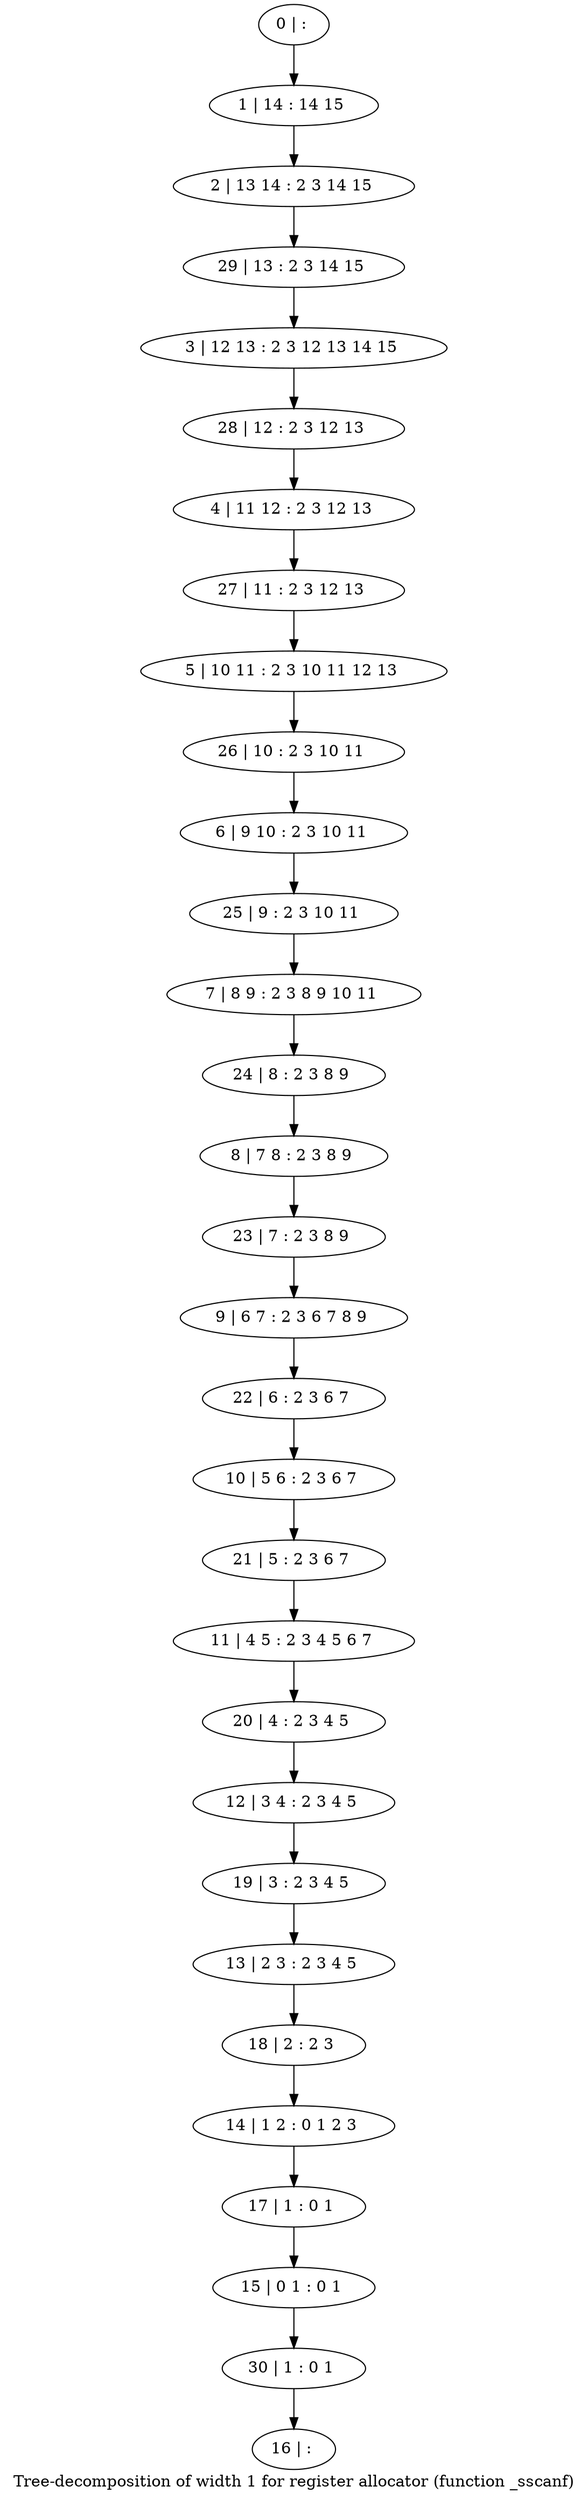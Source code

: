 digraph G {
graph [label="Tree-decomposition of width 1 for register allocator (function _sscanf)"]
0[label="0 | : "];
1[label="1 | 14 : 14 15 "];
2[label="2 | 13 14 : 2 3 14 15 "];
3[label="3 | 12 13 : 2 3 12 13 14 15 "];
4[label="4 | 11 12 : 2 3 12 13 "];
5[label="5 | 10 11 : 2 3 10 11 12 13 "];
6[label="6 | 9 10 : 2 3 10 11 "];
7[label="7 | 8 9 : 2 3 8 9 10 11 "];
8[label="8 | 7 8 : 2 3 8 9 "];
9[label="9 | 6 7 : 2 3 6 7 8 9 "];
10[label="10 | 5 6 : 2 3 6 7 "];
11[label="11 | 4 5 : 2 3 4 5 6 7 "];
12[label="12 | 3 4 : 2 3 4 5 "];
13[label="13 | 2 3 : 2 3 4 5 "];
14[label="14 | 1 2 : 0 1 2 3 "];
15[label="15 | 0 1 : 0 1 "];
16[label="16 | : "];
17[label="17 | 1 : 0 1 "];
18[label="18 | 2 : 2 3 "];
19[label="19 | 3 : 2 3 4 5 "];
20[label="20 | 4 : 2 3 4 5 "];
21[label="21 | 5 : 2 3 6 7 "];
22[label="22 | 6 : 2 3 6 7 "];
23[label="23 | 7 : 2 3 8 9 "];
24[label="24 | 8 : 2 3 8 9 "];
25[label="25 | 9 : 2 3 10 11 "];
26[label="26 | 10 : 2 3 10 11 "];
27[label="27 | 11 : 2 3 12 13 "];
28[label="28 | 12 : 2 3 12 13 "];
29[label="29 | 13 : 2 3 14 15 "];
30[label="30 | 1 : 0 1 "];
0->1 ;
1->2 ;
17->15 ;
14->17 ;
18->14 ;
13->18 ;
19->13 ;
12->19 ;
20->12 ;
11->20 ;
21->11 ;
10->21 ;
22->10 ;
9->22 ;
23->9 ;
8->23 ;
24->8 ;
7->24 ;
25->7 ;
6->25 ;
26->6 ;
5->26 ;
27->5 ;
4->27 ;
28->4 ;
3->28 ;
29->3 ;
2->29 ;
30->16 ;
15->30 ;
}
